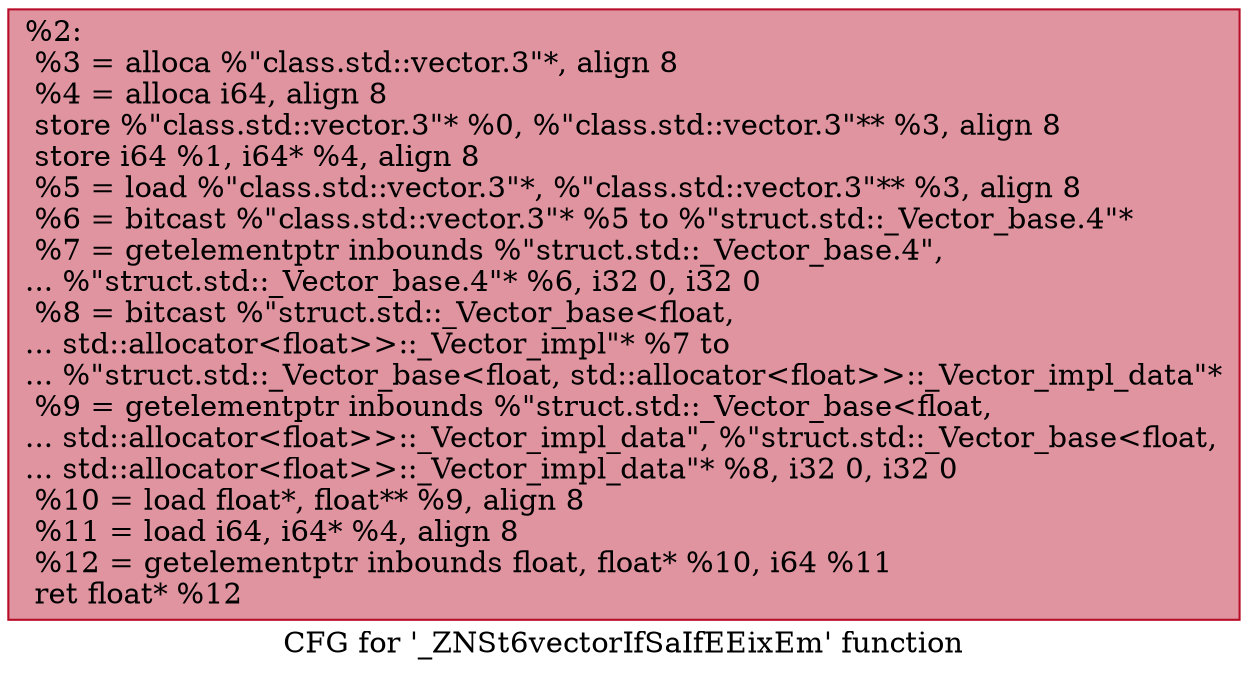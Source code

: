 digraph "CFG for '_ZNSt6vectorIfSaIfEEixEm' function" {
	label="CFG for '_ZNSt6vectorIfSaIfEEixEm' function";

	Node0x56438640c270 [shape=record,color="#b70d28ff", style=filled, fillcolor="#b70d2870",label="{%2:\l  %3 = alloca %\"class.std::vector.3\"*, align 8\l  %4 = alloca i64, align 8\l  store %\"class.std::vector.3\"* %0, %\"class.std::vector.3\"** %3, align 8\l  store i64 %1, i64* %4, align 8\l  %5 = load %\"class.std::vector.3\"*, %\"class.std::vector.3\"** %3, align 8\l  %6 = bitcast %\"class.std::vector.3\"* %5 to %\"struct.std::_Vector_base.4\"*\l  %7 = getelementptr inbounds %\"struct.std::_Vector_base.4\",\l... %\"struct.std::_Vector_base.4\"* %6, i32 0, i32 0\l  %8 = bitcast %\"struct.std::_Vector_base\<float,\l... std::allocator\<float\>\>::_Vector_impl\"* %7 to\l... %\"struct.std::_Vector_base\<float, std::allocator\<float\>\>::_Vector_impl_data\"*\l  %9 = getelementptr inbounds %\"struct.std::_Vector_base\<float,\l... std::allocator\<float\>\>::_Vector_impl_data\", %\"struct.std::_Vector_base\<float,\l... std::allocator\<float\>\>::_Vector_impl_data\"* %8, i32 0, i32 0\l  %10 = load float*, float** %9, align 8\l  %11 = load i64, i64* %4, align 8\l  %12 = getelementptr inbounds float, float* %10, i64 %11\l  ret float* %12\l}"];
}
